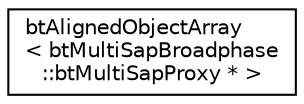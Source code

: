 digraph "Graphical Class Hierarchy"
{
  edge [fontname="Helvetica",fontsize="10",labelfontname="Helvetica",labelfontsize="10"];
  node [fontname="Helvetica",fontsize="10",shape=record];
  rankdir="LR";
  Node1 [label="btAlignedObjectArray\l\< btMultiSapBroadphase\l::btMultiSapProxy * \>",height=0.2,width=0.4,color="black", fillcolor="white", style="filled",URL="$classbt_aligned_object_array.html"];
}
